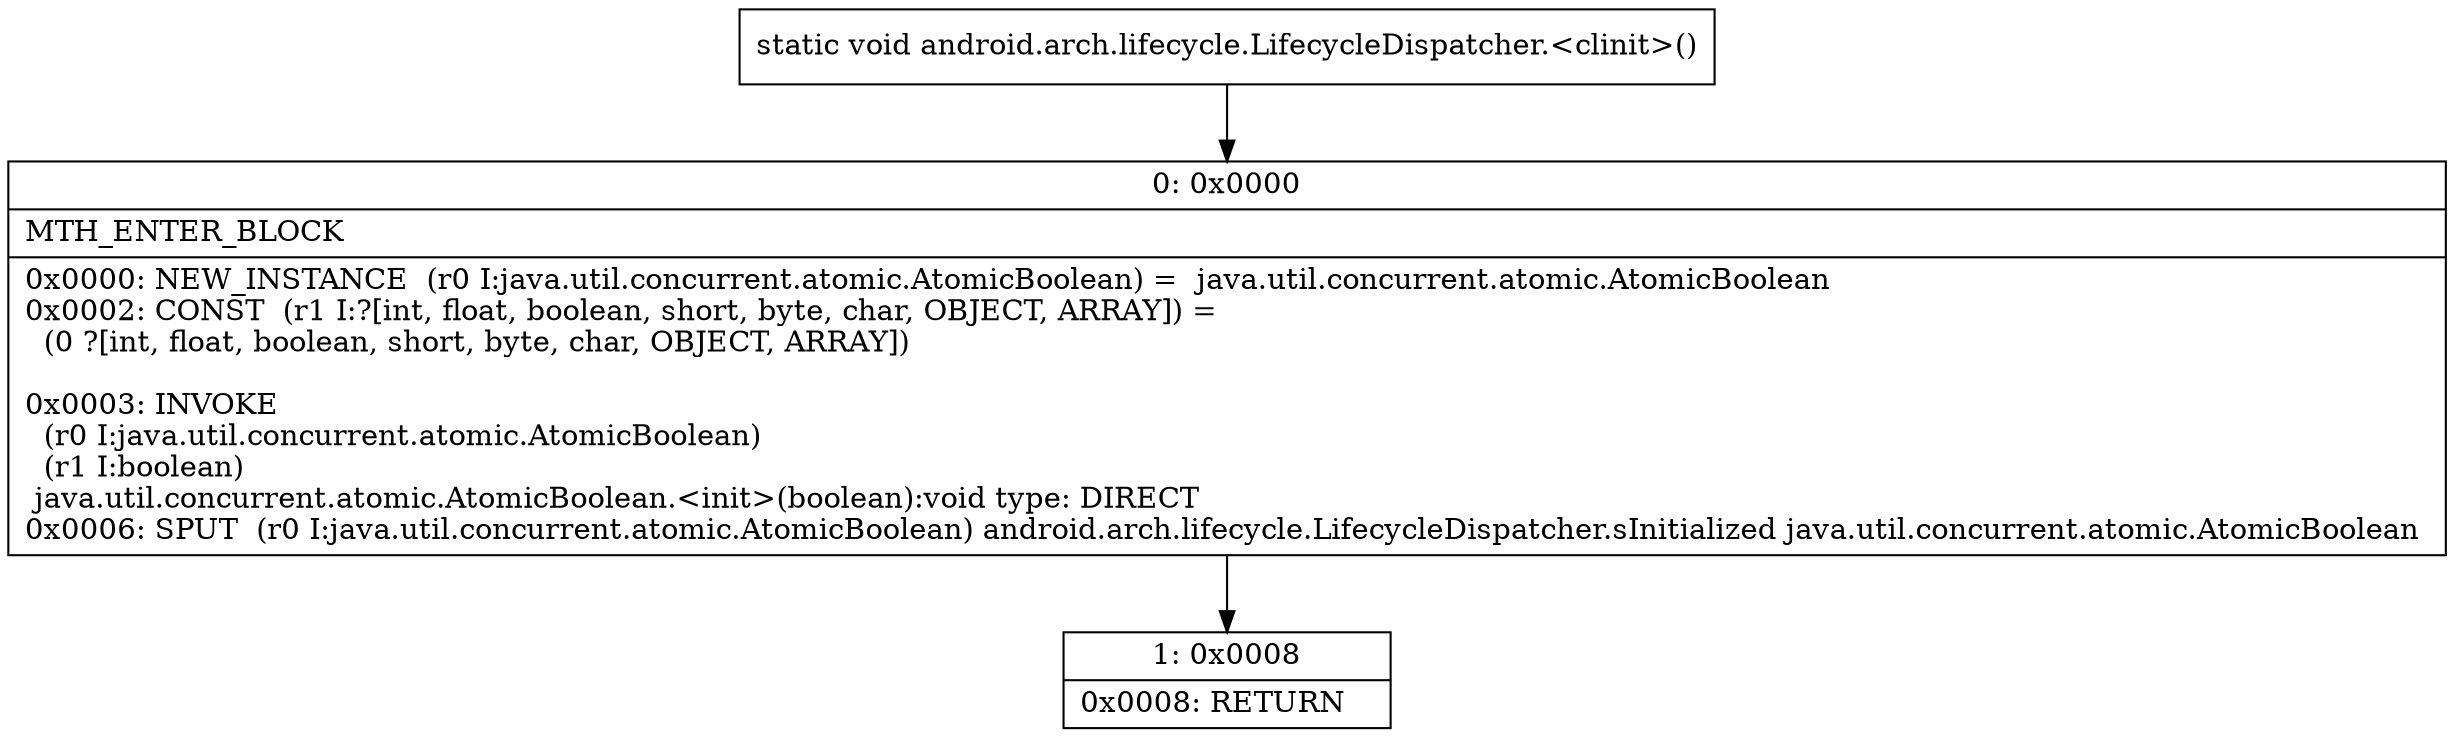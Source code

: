 digraph "CFG forandroid.arch.lifecycle.LifecycleDispatcher.\<clinit\>()V" {
Node_0 [shape=record,label="{0\:\ 0x0000|MTH_ENTER_BLOCK\l|0x0000: NEW_INSTANCE  (r0 I:java.util.concurrent.atomic.AtomicBoolean) =  java.util.concurrent.atomic.AtomicBoolean \l0x0002: CONST  (r1 I:?[int, float, boolean, short, byte, char, OBJECT, ARRAY]) = \l  (0 ?[int, float, boolean, short, byte, char, OBJECT, ARRAY])\l \l0x0003: INVOKE  \l  (r0 I:java.util.concurrent.atomic.AtomicBoolean)\l  (r1 I:boolean)\l java.util.concurrent.atomic.AtomicBoolean.\<init\>(boolean):void type: DIRECT \l0x0006: SPUT  (r0 I:java.util.concurrent.atomic.AtomicBoolean) android.arch.lifecycle.LifecycleDispatcher.sInitialized java.util.concurrent.atomic.AtomicBoolean \l}"];
Node_1 [shape=record,label="{1\:\ 0x0008|0x0008: RETURN   \l}"];
MethodNode[shape=record,label="{static void android.arch.lifecycle.LifecycleDispatcher.\<clinit\>() }"];
MethodNode -> Node_0;
Node_0 -> Node_1;
}

